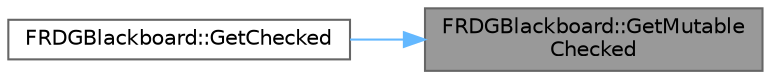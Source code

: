 digraph "FRDGBlackboard::GetMutableChecked"
{
 // INTERACTIVE_SVG=YES
 // LATEX_PDF_SIZE
  bgcolor="transparent";
  edge [fontname=Helvetica,fontsize=10,labelfontname=Helvetica,labelfontsize=10];
  node [fontname=Helvetica,fontsize=10,shape=box,height=0.2,width=0.4];
  rankdir="RL";
  Node1 [id="Node000001",label="FRDGBlackboard::GetMutable\lChecked",height=0.2,width=0.4,color="gray40", fillcolor="grey60", style="filled", fontcolor="black",tooltip="Gets a mutable instance of the struct."];
  Node1 -> Node2 [id="edge1_Node000001_Node000002",dir="back",color="steelblue1",style="solid",tooltip=" "];
  Node2 [id="Node000002",label="FRDGBlackboard::GetChecked",height=0.2,width=0.4,color="grey40", fillcolor="white", style="filled",URL="$da/de7/classFRDGBlackboard.html#a4eaa0476e5cfd28a74dd1ff3d4f523e5",tooltip="Gets an immutable instance of the struct."];
}

